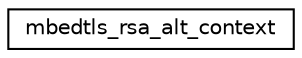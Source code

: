 digraph "Graphical Class Hierarchy"
{
 // LATEX_PDF_SIZE
  edge [fontname="Helvetica",fontsize="10",labelfontname="Helvetica",labelfontsize="10"];
  node [fontname="Helvetica",fontsize="10",shape=record];
  rankdir="LR";
  Node0 [label="mbedtls_rsa_alt_context",height=0.2,width=0.4,color="black", fillcolor="white", style="filled",URL="$da/ded/structmbedtls__rsa__alt__context.html",tooltip=" "];
}
